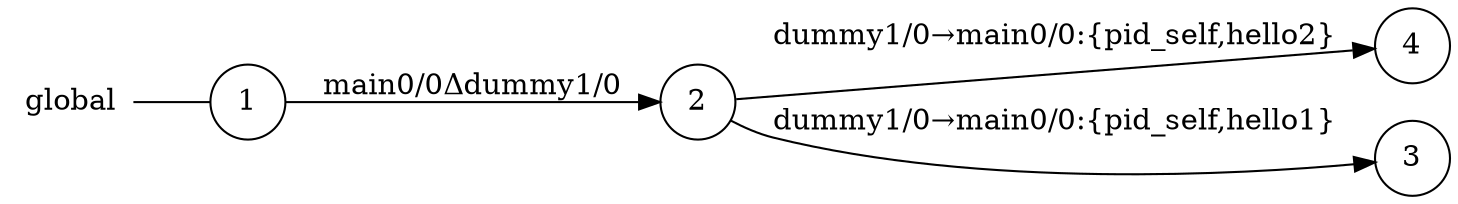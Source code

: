 digraph global {
	rankdir="LR";
	n_0 [label="global", shape="plaintext"];
	n_1 [id="1", shape=circle, label="1"];
	n_0 -> n_1 [arrowhead=none];
	n_2 [id="2", shape=circle, label="2"];
	n_3 [id="4", shape=circle, label="4"];
	n_4 [id="3", shape=circle, label="3"];

	n_2 -> n_3 [id="[$e|2]", label="dummy1/0→main0/0:{pid_self,hello2}"];
	n_2 -> n_4 [id="[$e|1]", label="dummy1/0→main0/0:{pid_self,hello1}"];
	n_1 -> n_2 [id="[$e|0]", label="main0/0Δdummy1/0"];
}
